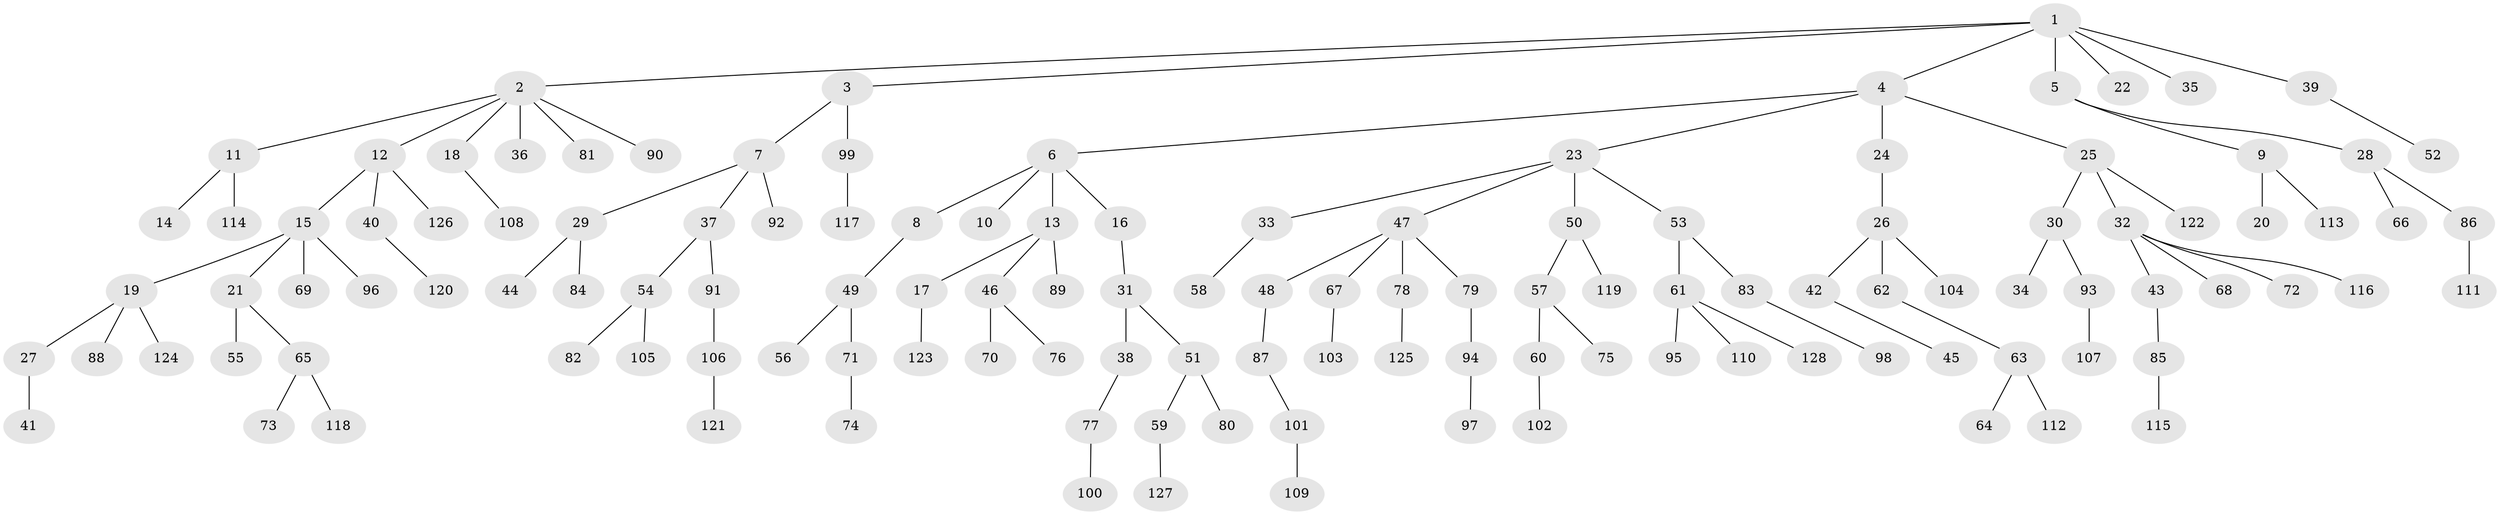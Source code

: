 // coarse degree distribution, {10: 0.011904761904761904, 6: 0.023809523809523808, 5: 0.03571428571428571, 4: 0.03571428571428571, 3: 0.11904761904761904, 2: 0.19047619047619047, 1: 0.5714285714285714, 7: 0.011904761904761904}
// Generated by graph-tools (version 1.1) at 2025/42/03/06/25 10:42:04]
// undirected, 128 vertices, 127 edges
graph export_dot {
graph [start="1"]
  node [color=gray90,style=filled];
  1;
  2;
  3;
  4;
  5;
  6;
  7;
  8;
  9;
  10;
  11;
  12;
  13;
  14;
  15;
  16;
  17;
  18;
  19;
  20;
  21;
  22;
  23;
  24;
  25;
  26;
  27;
  28;
  29;
  30;
  31;
  32;
  33;
  34;
  35;
  36;
  37;
  38;
  39;
  40;
  41;
  42;
  43;
  44;
  45;
  46;
  47;
  48;
  49;
  50;
  51;
  52;
  53;
  54;
  55;
  56;
  57;
  58;
  59;
  60;
  61;
  62;
  63;
  64;
  65;
  66;
  67;
  68;
  69;
  70;
  71;
  72;
  73;
  74;
  75;
  76;
  77;
  78;
  79;
  80;
  81;
  82;
  83;
  84;
  85;
  86;
  87;
  88;
  89;
  90;
  91;
  92;
  93;
  94;
  95;
  96;
  97;
  98;
  99;
  100;
  101;
  102;
  103;
  104;
  105;
  106;
  107;
  108;
  109;
  110;
  111;
  112;
  113;
  114;
  115;
  116;
  117;
  118;
  119;
  120;
  121;
  122;
  123;
  124;
  125;
  126;
  127;
  128;
  1 -- 2;
  1 -- 3;
  1 -- 4;
  1 -- 5;
  1 -- 22;
  1 -- 35;
  1 -- 39;
  2 -- 11;
  2 -- 12;
  2 -- 18;
  2 -- 36;
  2 -- 81;
  2 -- 90;
  3 -- 7;
  3 -- 99;
  4 -- 6;
  4 -- 23;
  4 -- 24;
  4 -- 25;
  5 -- 9;
  5 -- 28;
  6 -- 8;
  6 -- 10;
  6 -- 13;
  6 -- 16;
  7 -- 29;
  7 -- 37;
  7 -- 92;
  8 -- 49;
  9 -- 20;
  9 -- 113;
  11 -- 14;
  11 -- 114;
  12 -- 15;
  12 -- 40;
  12 -- 126;
  13 -- 17;
  13 -- 46;
  13 -- 89;
  15 -- 19;
  15 -- 21;
  15 -- 69;
  15 -- 96;
  16 -- 31;
  17 -- 123;
  18 -- 108;
  19 -- 27;
  19 -- 88;
  19 -- 124;
  21 -- 55;
  21 -- 65;
  23 -- 33;
  23 -- 47;
  23 -- 50;
  23 -- 53;
  24 -- 26;
  25 -- 30;
  25 -- 32;
  25 -- 122;
  26 -- 42;
  26 -- 62;
  26 -- 104;
  27 -- 41;
  28 -- 66;
  28 -- 86;
  29 -- 44;
  29 -- 84;
  30 -- 34;
  30 -- 93;
  31 -- 38;
  31 -- 51;
  32 -- 43;
  32 -- 68;
  32 -- 72;
  32 -- 116;
  33 -- 58;
  37 -- 54;
  37 -- 91;
  38 -- 77;
  39 -- 52;
  40 -- 120;
  42 -- 45;
  43 -- 85;
  46 -- 70;
  46 -- 76;
  47 -- 48;
  47 -- 67;
  47 -- 78;
  47 -- 79;
  48 -- 87;
  49 -- 56;
  49 -- 71;
  50 -- 57;
  50 -- 119;
  51 -- 59;
  51 -- 80;
  53 -- 61;
  53 -- 83;
  54 -- 82;
  54 -- 105;
  57 -- 60;
  57 -- 75;
  59 -- 127;
  60 -- 102;
  61 -- 95;
  61 -- 110;
  61 -- 128;
  62 -- 63;
  63 -- 64;
  63 -- 112;
  65 -- 73;
  65 -- 118;
  67 -- 103;
  71 -- 74;
  77 -- 100;
  78 -- 125;
  79 -- 94;
  83 -- 98;
  85 -- 115;
  86 -- 111;
  87 -- 101;
  91 -- 106;
  93 -- 107;
  94 -- 97;
  99 -- 117;
  101 -- 109;
  106 -- 121;
}

